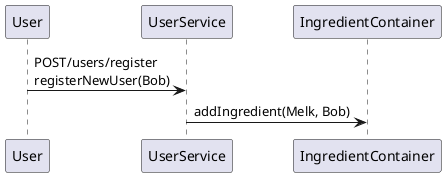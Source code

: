 @startuml
User -> UserService: POST/users/register\nregisterNewUser(Bob)
UserService -> IngredientContainer: addIngredient(Melk, Bob) 


@enduml